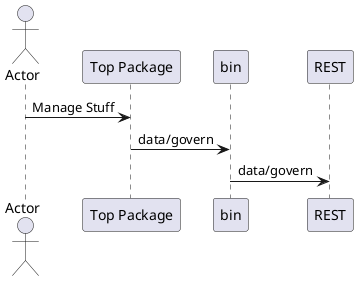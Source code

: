 @startuml

actor "Actor" as actor




actor -> "Top Package": Manage Stuff
"Top Package" -> bin: data/govern
bin -> REST: data/govern


@enduml
